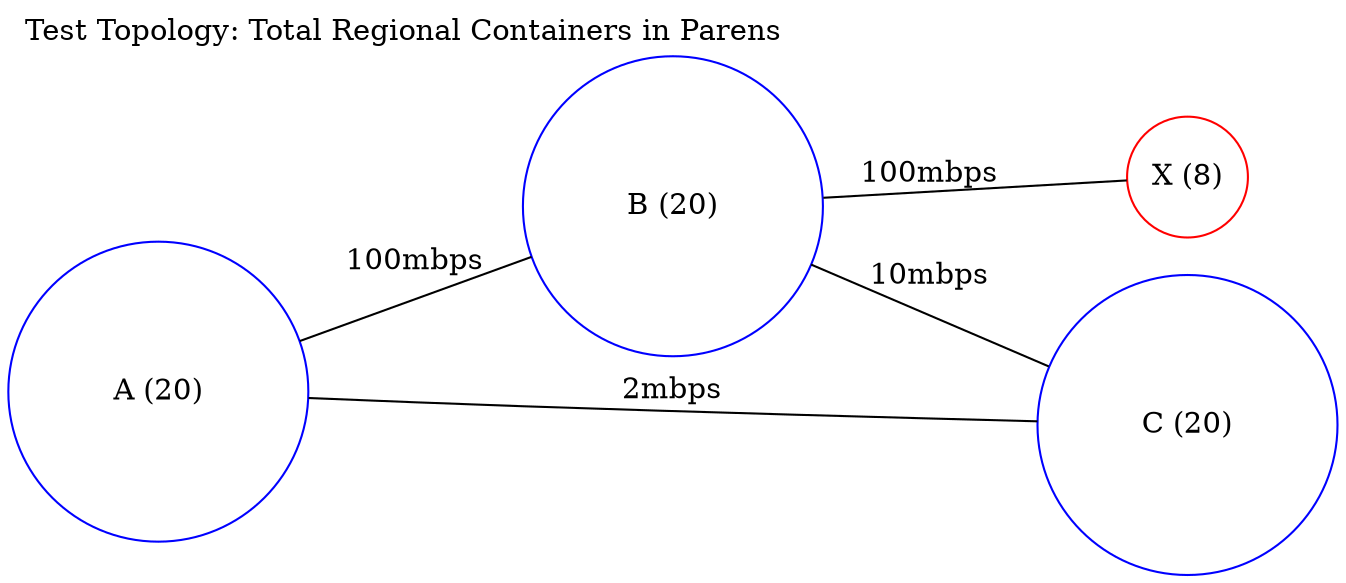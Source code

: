 
graph {
label="Test Topology: Total Regional Containers in Parens";
labelloc=top;
labeljust=left;
rankdir=LR;
splines="spline";//"curved";
//K=0.2;
node[color=blue,width=2,height=2]
a[label="A (20)"]; 
b[label="B (20)"]; 
c[label="C (20)"]; 
node[color=red,width=.8,height=.8]
x[label="X (8)"]; 
    a -- b[label="100mbps"];
    a -- c[label="2mbps"];
    b -- c[label="10mbps"];
    b -- x[label="100mbps"];
}
